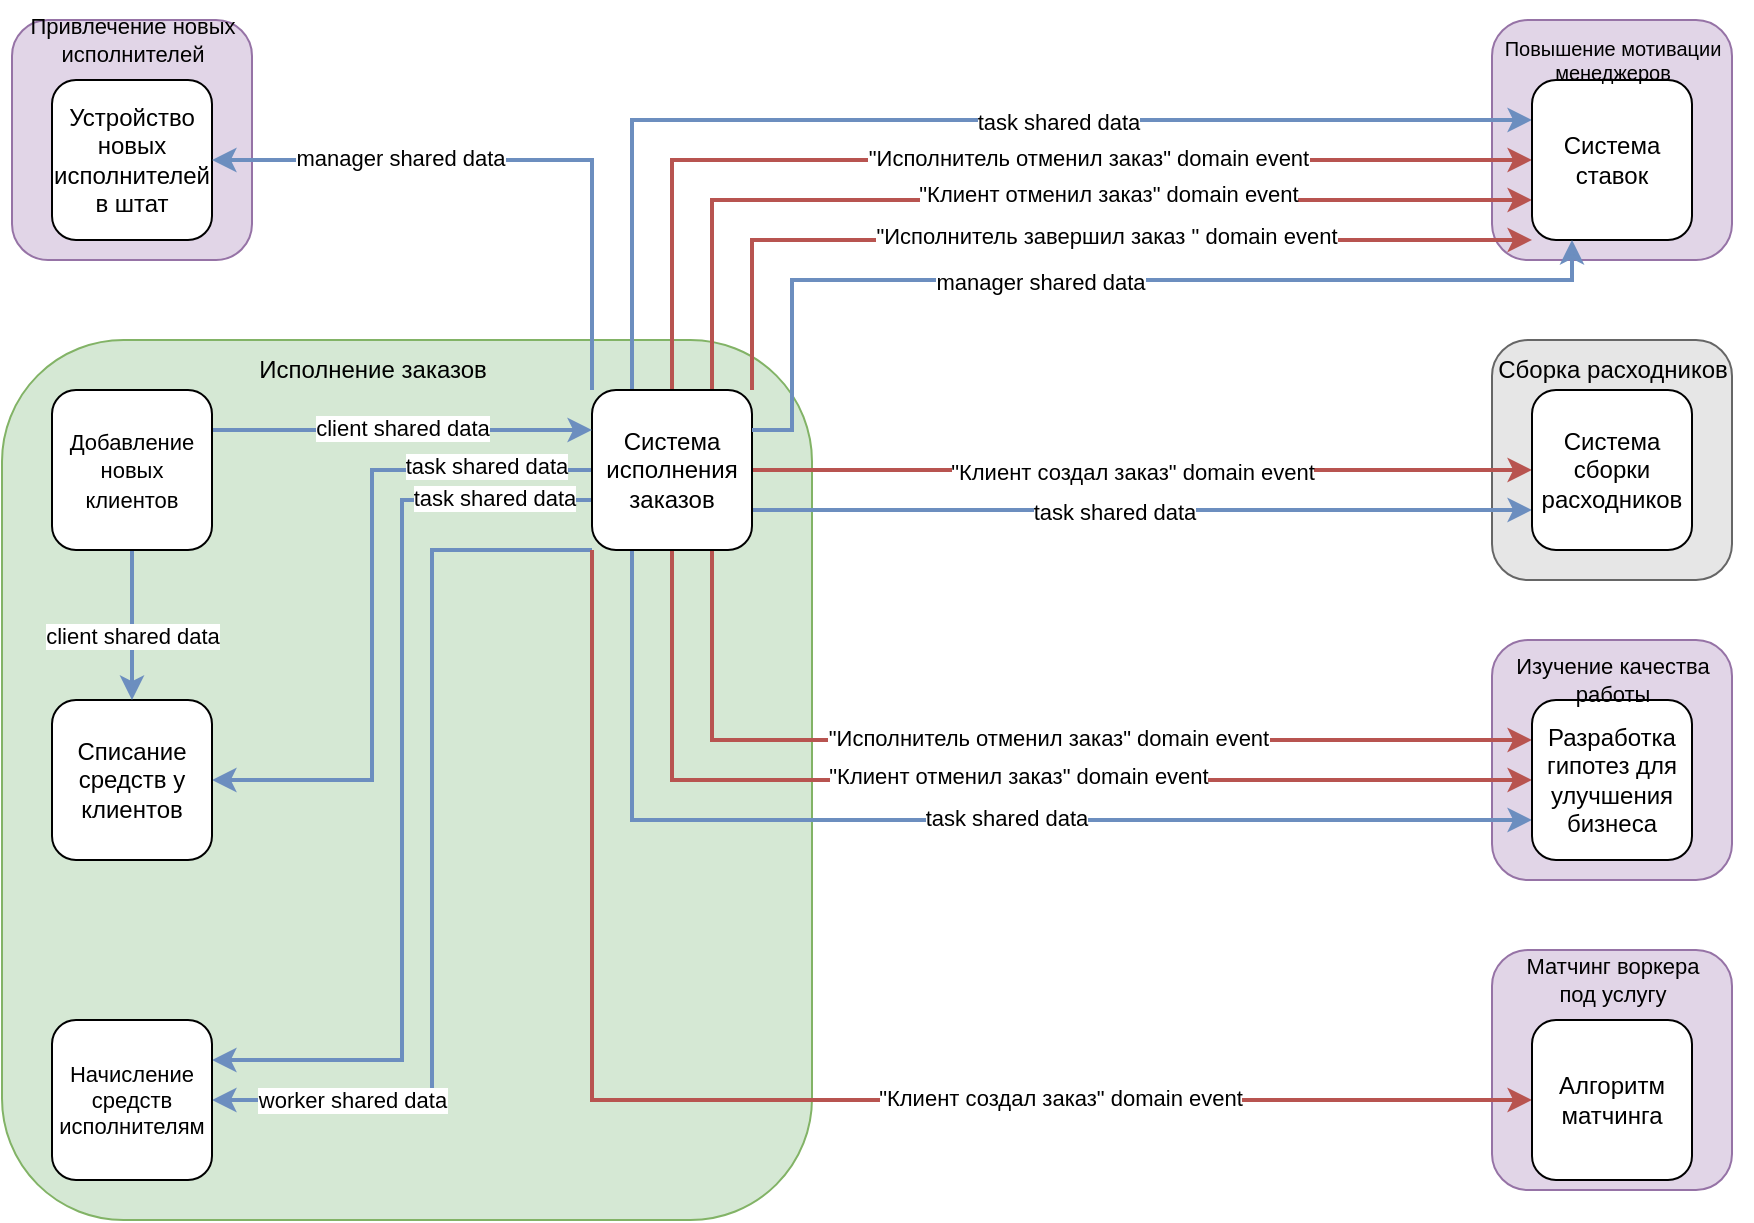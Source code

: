 <mxfile version="26.0.4">
  <diagram name="Страница — 1" id="VoO985jPRH64fFYadprU">
    <mxGraphModel dx="1793" dy="1055" grid="1" gridSize="10" guides="1" tooltips="1" connect="1" arrows="1" fold="1" page="1" pageScale="1" pageWidth="827" pageHeight="1169" math="0" shadow="0">
      <root>
        <mxCell id="0" />
        <mxCell id="1" parent="0" />
        <mxCell id="-d-Q6MeKnVGko1SuWgzG-1" value="" style="rounded=1;whiteSpace=wrap;html=1;fillColor=#d5e8d4;strokeColor=#82b366;" vertex="1" parent="1">
          <mxGeometry x="35" y="480" width="405" height="440" as="geometry" />
        </mxCell>
        <mxCell id="-d-Q6MeKnVGko1SuWgzG-13" value="" style="rounded=1;whiteSpace=wrap;html=1;fillColor=#e1d5e7;strokeColor=#9673a6;" vertex="1" parent="1">
          <mxGeometry x="40" y="320" width="120" height="120" as="geometry" />
        </mxCell>
        <mxCell id="-d-Q6MeKnVGko1SuWgzG-11" value="" style="rounded=1;whiteSpace=wrap;html=1;fillColor=#e1d5e7;strokeColor=#9673a6;" vertex="1" parent="1">
          <mxGeometry x="780" y="785" width="120" height="120" as="geometry" />
        </mxCell>
        <mxCell id="-d-Q6MeKnVGko1SuWgzG-9" value="" style="rounded=1;whiteSpace=wrap;html=1;fillColor=#e1d5e7;strokeColor=#9673a6;" vertex="1" parent="1">
          <mxGeometry x="780" y="630" width="120" height="120" as="geometry" />
        </mxCell>
        <mxCell id="-d-Q6MeKnVGko1SuWgzG-6" value="" style="rounded=1;whiteSpace=wrap;html=1;fillColor=#E6E6E6;strokeColor=#666666;fontColor=#333333;" vertex="1" parent="1">
          <mxGeometry x="780" y="480" width="120" height="120" as="geometry" />
        </mxCell>
        <mxCell id="-d-Q6MeKnVGko1SuWgzG-8" value="Сборка расходников" style="text;html=1;align=center;verticalAlign=middle;resizable=0;points=[];autosize=1;strokeColor=none;fillColor=none;" vertex="1" parent="1">
          <mxGeometry x="770" y="480" width="140" height="30" as="geometry" />
        </mxCell>
        <mxCell id="HScQauIaBA3DNNaaYkHM-6" value="" style="rounded=1;whiteSpace=wrap;html=1;fillColor=#e1d5e7;strokeColor=#9673a6;" parent="1" vertex="1">
          <mxGeometry x="780" y="320" width="120" height="120" as="geometry" />
        </mxCell>
        <mxCell id="FXwzLCWcbfkPv1vozMQk-4" value="Устройство новых исполнителей в штат" style="whiteSpace=wrap;html=1;aspect=fixed;rounded=1;" parent="1" vertex="1">
          <mxGeometry x="60" y="350" width="80" height="80" as="geometry" />
        </mxCell>
        <mxCell id="FXwzLCWcbfkPv1vozMQk-10" style="edgeStyle=orthogonalEdgeStyle;rounded=0;orthogonalLoop=1;jettySize=auto;html=1;entryX=0;entryY=0.75;entryDx=0;entryDy=0;fillColor=#dae8fc;strokeColor=#6c8ebf;strokeWidth=2;exitX=1;exitY=0.75;exitDx=0;exitDy=0;" parent="1" source="FXwzLCWcbfkPv1vozMQk-5" target="FXwzLCWcbfkPv1vozMQk-6" edge="1">
          <mxGeometry relative="1" as="geometry" />
        </mxCell>
        <mxCell id="FXwzLCWcbfkPv1vozMQk-11" value="task shared data" style="edgeLabel;html=1;align=center;verticalAlign=middle;resizable=0;points=[];" parent="FXwzLCWcbfkPv1vozMQk-10" vertex="1" connectable="0">
          <mxGeometry x="-0.073" y="-1" relative="1" as="geometry">
            <mxPoint as="offset" />
          </mxGeometry>
        </mxCell>
        <mxCell id="FXwzLCWcbfkPv1vozMQk-12" style="edgeStyle=orthogonalEdgeStyle;rounded=0;orthogonalLoop=1;jettySize=auto;html=1;entryX=0;entryY=0.75;entryDx=0;entryDy=0;strokeColor=#6c8ebf;strokeWidth=2;align=center;verticalAlign=middle;fontFamily=Helvetica;fontSize=11;fontColor=default;labelBackgroundColor=default;endArrow=classic;fillColor=#dae8fc;exitX=0.25;exitY=1;exitDx=0;exitDy=0;" parent="1" source="FXwzLCWcbfkPv1vozMQk-5" target="FXwzLCWcbfkPv1vozMQk-8" edge="1">
          <mxGeometry relative="1" as="geometry">
            <Array as="points">
              <mxPoint x="350" y="720" />
            </Array>
          </mxGeometry>
        </mxCell>
        <mxCell id="FXwzLCWcbfkPv1vozMQk-13" value="task shared data" style="edgeLabel;html=1;align=center;verticalAlign=middle;resizable=0;points=[];rounded=0;strokeColor=#6c8ebf;strokeWidth=2;fontFamily=Helvetica;fontSize=11;fontColor=default;labelBackgroundColor=default;fillColor=#dae8fc;" parent="FXwzLCWcbfkPv1vozMQk-12" vertex="1" connectable="0">
          <mxGeometry x="0.373" y="1" relative="1" as="geometry">
            <mxPoint x="-80" as="offset" />
          </mxGeometry>
        </mxCell>
        <mxCell id="FXwzLCWcbfkPv1vozMQk-14" style="edgeStyle=orthogonalEdgeStyle;rounded=0;orthogonalLoop=1;jettySize=auto;html=1;entryX=0;entryY=0.25;entryDx=0;entryDy=0;strokeColor=#6c8ebf;strokeWidth=2;align=center;verticalAlign=middle;fontFamily=Helvetica;fontSize=11;fontColor=default;labelBackgroundColor=default;endArrow=classic;fillColor=#dae8fc;exitX=0.25;exitY=0;exitDx=0;exitDy=0;" parent="1" source="FXwzLCWcbfkPv1vozMQk-5" target="FXwzLCWcbfkPv1vozMQk-9" edge="1">
          <mxGeometry relative="1" as="geometry" />
        </mxCell>
        <mxCell id="FXwzLCWcbfkPv1vozMQk-15" value="task shared data" style="edgeLabel;html=1;align=center;verticalAlign=middle;resizable=0;points=[];rounded=0;strokeColor=#6c8ebf;strokeWidth=2;fontFamily=Helvetica;fontSize=11;fontColor=default;labelBackgroundColor=default;fillColor=#dae8fc;" parent="FXwzLCWcbfkPv1vozMQk-14" vertex="1" connectable="0">
          <mxGeometry x="-0.015" y="-1" relative="1" as="geometry">
            <mxPoint x="60" as="offset" />
          </mxGeometry>
        </mxCell>
        <mxCell id="FXwzLCWcbfkPv1vozMQk-16" style="edgeStyle=orthogonalEdgeStyle;rounded=0;orthogonalLoop=1;jettySize=auto;html=1;entryX=0;entryY=0.5;entryDx=0;entryDy=0;strokeWidth=2;fillColor=#f8cecc;strokeColor=#b85450;exitX=1;exitY=0.5;exitDx=0;exitDy=0;" parent="1" source="FXwzLCWcbfkPv1vozMQk-5" target="FXwzLCWcbfkPv1vozMQk-6" edge="1">
          <mxGeometry relative="1" as="geometry">
            <mxPoint x="410" y="380" as="sourcePoint" />
            <Array as="points">
              <mxPoint x="610" y="545" />
              <mxPoint x="610" y="545" />
            </Array>
          </mxGeometry>
        </mxCell>
        <mxCell id="FXwzLCWcbfkPv1vozMQk-17" value="&quot;Клиент создал заказ&quot; domain event" style="edgeLabel;html=1;align=center;verticalAlign=middle;resizable=0;points=[];" parent="FXwzLCWcbfkPv1vozMQk-16" vertex="1" connectable="0">
          <mxGeometry x="-0.025" y="-1" relative="1" as="geometry">
            <mxPoint as="offset" />
          </mxGeometry>
        </mxCell>
        <mxCell id="FXwzLCWcbfkPv1vozMQk-18" style="edgeStyle=orthogonalEdgeStyle;rounded=0;orthogonalLoop=1;jettySize=auto;html=1;exitX=0.5;exitY=1;exitDx=0;exitDy=0;entryX=0;entryY=0.5;entryDx=0;entryDy=0;strokeColor=#b85450;strokeWidth=2;align=center;verticalAlign=middle;fontFamily=Helvetica;fontSize=11;fontColor=default;labelBackgroundColor=default;endArrow=classic;fillColor=#f8cecc;" parent="1" source="FXwzLCWcbfkPv1vozMQk-5" target="FXwzLCWcbfkPv1vozMQk-8" edge="1">
          <mxGeometry relative="1" as="geometry">
            <Array as="points">
              <mxPoint x="370" y="700" />
            </Array>
          </mxGeometry>
        </mxCell>
        <mxCell id="FXwzLCWcbfkPv1vozMQk-19" value="&quot;Клиент отменил заказ&quot; domain event" style="edgeLabel;html=1;align=center;verticalAlign=middle;resizable=0;points=[];" parent="FXwzLCWcbfkPv1vozMQk-18" vertex="1" connectable="0">
          <mxGeometry x="-0.017" y="2" relative="1" as="geometry">
            <mxPoint x="20" as="offset" />
          </mxGeometry>
        </mxCell>
        <mxCell id="FXwzLCWcbfkPv1vozMQk-20" style="edgeStyle=orthogonalEdgeStyle;rounded=0;orthogonalLoop=1;jettySize=auto;html=1;exitX=0.75;exitY=1;exitDx=0;exitDy=0;entryX=0;entryY=0.25;entryDx=0;entryDy=0;strokeColor=#b85450;strokeWidth=2;align=center;verticalAlign=middle;fontFamily=Helvetica;fontSize=11;fontColor=default;labelBackgroundColor=default;endArrow=classic;fillColor=#f8cecc;" parent="1" source="FXwzLCWcbfkPv1vozMQk-5" target="FXwzLCWcbfkPv1vozMQk-8" edge="1">
          <mxGeometry relative="1" as="geometry">
            <Array as="points">
              <mxPoint x="390" y="680" />
            </Array>
          </mxGeometry>
        </mxCell>
        <mxCell id="FXwzLCWcbfkPv1vozMQk-21" value="&quot;Исполнитель отменил заказ&quot; domain event" style="edgeLabel;html=1;align=center;verticalAlign=middle;resizable=0;points=[];rounded=0;strokeColor=#b85450;strokeWidth=2;fontFamily=Helvetica;fontSize=11;fontColor=default;labelBackgroundColor=default;fillColor=#f8cecc;" parent="FXwzLCWcbfkPv1vozMQk-20" vertex="1" connectable="0">
          <mxGeometry x="-0.308" y="1" relative="1" as="geometry">
            <mxPoint x="88" as="offset" />
          </mxGeometry>
        </mxCell>
        <mxCell id="FXwzLCWcbfkPv1vozMQk-22" style="edgeStyle=orthogonalEdgeStyle;rounded=0;orthogonalLoop=1;jettySize=auto;html=1;strokeColor=#b85450;strokeWidth=2;align=center;verticalAlign=middle;fontFamily=Helvetica;fontSize=11;fontColor=default;labelBackgroundColor=default;endArrow=classic;fillColor=#f8cecc;entryX=0;entryY=0.5;entryDx=0;entryDy=0;" parent="1" source="FXwzLCWcbfkPv1vozMQk-5" target="FXwzLCWcbfkPv1vozMQk-9" edge="1">
          <mxGeometry relative="1" as="geometry">
            <mxPoint x="680" y="420" as="targetPoint" />
            <Array as="points">
              <mxPoint x="370" y="390" />
            </Array>
          </mxGeometry>
        </mxCell>
        <mxCell id="FXwzLCWcbfkPv1vozMQk-24" value="&quot;Исполнитель отменил заказ&quot; domain event" style="edgeLabel;html=1;align=center;verticalAlign=middle;resizable=0;points=[];" parent="FXwzLCWcbfkPv1vozMQk-22" vertex="1" connectable="0">
          <mxGeometry x="-0.329" y="-3" relative="1" as="geometry">
            <mxPoint x="140" y="-4" as="offset" />
          </mxGeometry>
        </mxCell>
        <mxCell id="FXwzLCWcbfkPv1vozMQk-25" style="edgeStyle=orthogonalEdgeStyle;rounded=0;orthogonalLoop=1;jettySize=auto;html=1;exitX=0.75;exitY=0;exitDx=0;exitDy=0;entryX=0;entryY=0.75;entryDx=0;entryDy=0;strokeColor=#b85450;strokeWidth=2;align=center;verticalAlign=middle;fontFamily=Helvetica;fontSize=11;fontColor=default;labelBackgroundColor=default;endArrow=classic;fillColor=#f8cecc;" parent="1" source="FXwzLCWcbfkPv1vozMQk-5" target="FXwzLCWcbfkPv1vozMQk-9" edge="1">
          <mxGeometry relative="1" as="geometry">
            <Array as="points">
              <mxPoint x="390" y="410" />
            </Array>
          </mxGeometry>
        </mxCell>
        <mxCell id="FXwzLCWcbfkPv1vozMQk-26" value="&quot;Клиент отменил заказ&quot; domain event" style="edgeLabel;html=1;align=center;verticalAlign=middle;resizable=0;points=[];rounded=0;strokeColor=#b85450;strokeWidth=2;fontFamily=Helvetica;fontSize=11;fontColor=default;labelBackgroundColor=default;fillColor=#f8cecc;" parent="FXwzLCWcbfkPv1vozMQk-25" vertex="1" connectable="0">
          <mxGeometry x="-0.552" y="3" relative="1" as="geometry">
            <mxPoint x="180" as="offset" />
          </mxGeometry>
        </mxCell>
        <mxCell id="FXwzLCWcbfkPv1vozMQk-29" style="edgeStyle=orthogonalEdgeStyle;rounded=0;orthogonalLoop=1;jettySize=auto;html=1;exitX=1;exitY=0;exitDx=0;exitDy=0;entryX=0;entryY=1;entryDx=0;entryDy=0;strokeColor=#b85450;strokeWidth=2;align=center;verticalAlign=middle;fontFamily=Helvetica;fontSize=11;fontColor=default;labelBackgroundColor=default;endArrow=classic;fillColor=#f8cecc;" parent="1" source="FXwzLCWcbfkPv1vozMQk-5" target="FXwzLCWcbfkPv1vozMQk-9" edge="1">
          <mxGeometry relative="1" as="geometry">
            <Array as="points">
              <mxPoint x="410" y="430" />
            </Array>
          </mxGeometry>
        </mxCell>
        <mxCell id="FXwzLCWcbfkPv1vozMQk-31" value="&quot;Исполнитель завершил заказ&lt;span style=&quot;color: light-dark(rgb(0, 0, 0), rgb(255, 255, 255));&quot;&gt;&amp;nbsp;&quot; domain event&lt;/span&gt;" style="edgeLabel;html=1;align=center;verticalAlign=middle;resizable=0;points=[];labelBackgroundColor=default;" parent="FXwzLCWcbfkPv1vozMQk-29" vertex="1" connectable="0">
          <mxGeometry x="-0.817" y="-1" relative="1" as="geometry">
            <mxPoint x="176" y="-35" as="offset" />
          </mxGeometry>
        </mxCell>
        <mxCell id="22VAuJL9Of5hzlI6LCMu-8" style="edgeStyle=orthogonalEdgeStyle;rounded=0;orthogonalLoop=1;jettySize=auto;html=1;entryX=1;entryY=0.5;entryDx=0;entryDy=0;exitX=0;exitY=0;exitDx=0;exitDy=0;strokeColor=#6c8ebf;strokeWidth=2;align=center;verticalAlign=middle;fontFamily=Helvetica;fontSize=11;fontColor=default;labelBackgroundColor=default;endArrow=classic;fillColor=#dae8fc;" parent="1" source="FXwzLCWcbfkPv1vozMQk-5" target="FXwzLCWcbfkPv1vozMQk-4" edge="1">
          <mxGeometry relative="1" as="geometry" />
        </mxCell>
        <mxCell id="22VAuJL9Of5hzlI6LCMu-9" value="manager shared data" style="edgeLabel;html=1;align=center;verticalAlign=middle;resizable=0;points=[];rounded=0;strokeColor=#6c8ebf;strokeWidth=2;fontFamily=Helvetica;fontSize=11;fontColor=default;labelBackgroundColor=default;fillColor=#dae8fc;" parent="22VAuJL9Of5hzlI6LCMu-8" vertex="1" connectable="0">
          <mxGeometry x="0.384" y="2" relative="1" as="geometry">
            <mxPoint y="-3" as="offset" />
          </mxGeometry>
        </mxCell>
        <mxCell id="oCAEOJP_YbTLE_1cRwXH-3" style="edgeStyle=orthogonalEdgeStyle;rounded=0;orthogonalLoop=1;jettySize=auto;html=1;exitX=0;exitY=1;exitDx=0;exitDy=0;entryX=1;entryY=0.5;entryDx=0;entryDy=0;strokeColor=#6c8ebf;strokeWidth=2;align=center;verticalAlign=middle;fontFamily=Helvetica;fontSize=11;fontColor=default;labelBackgroundColor=default;endArrow=classic;fillColor=#dae8fc;" parent="1" source="FXwzLCWcbfkPv1vozMQk-5" target="oCAEOJP_YbTLE_1cRwXH-2" edge="1">
          <mxGeometry relative="1" as="geometry">
            <Array as="points">
              <mxPoint x="250" y="585" />
              <mxPoint x="250" y="860" />
            </Array>
          </mxGeometry>
        </mxCell>
        <mxCell id="oCAEOJP_YbTLE_1cRwXH-4" value="worker shared data" style="edgeLabel;html=1;align=center;verticalAlign=middle;resizable=0;points=[];" parent="oCAEOJP_YbTLE_1cRwXH-3" vertex="1" connectable="0">
          <mxGeometry x="-0.333" y="-2" relative="1" as="geometry">
            <mxPoint x="-38" y="200" as="offset" />
          </mxGeometry>
        </mxCell>
        <mxCell id="oCAEOJP_YbTLE_1cRwXH-5" style="edgeStyle=orthogonalEdgeStyle;rounded=0;orthogonalLoop=1;jettySize=auto;html=1;exitX=0;exitY=1;exitDx=0;exitDy=0;entryX=0;entryY=0.5;entryDx=0;entryDy=0;strokeColor=#b85450;strokeWidth=2;align=center;verticalAlign=middle;fontFamily=Helvetica;fontSize=11;fontColor=default;labelBackgroundColor=default;endArrow=classic;fillColor=#f8cecc;" parent="1" source="FXwzLCWcbfkPv1vozMQk-5" target="oCAEOJP_YbTLE_1cRwXH-1" edge="1">
          <mxGeometry relative="1" as="geometry" />
        </mxCell>
        <mxCell id="oCAEOJP_YbTLE_1cRwXH-6" value="&quot;Клиент создал заказ&quot; domain event" style="edgeLabel;html=1;align=center;verticalAlign=middle;resizable=0;points=[];" parent="oCAEOJP_YbTLE_1cRwXH-5" vertex="1" connectable="0">
          <mxGeometry x="0.366" y="-2" relative="1" as="geometry">
            <mxPoint y="-3" as="offset" />
          </mxGeometry>
        </mxCell>
        <mxCell id="HScQauIaBA3DNNaaYkHM-1" style="edgeStyle=orthogonalEdgeStyle;rounded=0;orthogonalLoop=1;jettySize=auto;html=1;entryX=1;entryY=0.5;entryDx=0;entryDy=0;strokeColor=#6c8ebf;strokeWidth=2;align=center;verticalAlign=middle;fontFamily=Helvetica;fontSize=11;fontColor=default;labelBackgroundColor=default;endArrow=classic;fillColor=#dae8fc;" parent="1" source="FXwzLCWcbfkPv1vozMQk-5" target="FXwzLCWcbfkPv1vozMQk-7" edge="1">
          <mxGeometry relative="1" as="geometry">
            <Array as="points">
              <mxPoint x="220" y="545" />
              <mxPoint x="220" y="700" />
            </Array>
          </mxGeometry>
        </mxCell>
        <mxCell id="HScQauIaBA3DNNaaYkHM-3" value="task shared data" style="edgeLabel;html=1;align=center;verticalAlign=middle;resizable=0;points=[];" parent="HScQauIaBA3DNNaaYkHM-1" vertex="1" connectable="0">
          <mxGeometry x="-0.586" y="-1" relative="1" as="geometry">
            <mxPoint x="18" y="-1" as="offset" />
          </mxGeometry>
        </mxCell>
        <mxCell id="HScQauIaBA3DNNaaYkHM-2" style="edgeStyle=orthogonalEdgeStyle;rounded=0;orthogonalLoop=1;jettySize=auto;html=1;entryX=1;entryY=0.25;entryDx=0;entryDy=0;strokeColor=#6c8ebf;strokeWidth=2;align=center;verticalAlign=middle;fontFamily=Helvetica;fontSize=11;fontColor=default;labelBackgroundColor=default;endArrow=classic;fillColor=#dae8fc;" parent="1" source="FXwzLCWcbfkPv1vozMQk-5" target="oCAEOJP_YbTLE_1cRwXH-2" edge="1">
          <mxGeometry relative="1" as="geometry">
            <Array as="points">
              <mxPoint x="235" y="560" />
              <mxPoint x="235" y="840" />
            </Array>
          </mxGeometry>
        </mxCell>
        <mxCell id="HScQauIaBA3DNNaaYkHM-4" value="task shared data" style="edgeLabel;html=1;align=center;verticalAlign=middle;resizable=0;points=[];" parent="HScQauIaBA3DNNaaYkHM-2" vertex="1" connectable="0">
          <mxGeometry x="-0.705" y="4" relative="1" as="geometry">
            <mxPoint x="20" y="-5" as="offset" />
          </mxGeometry>
        </mxCell>
        <mxCell id="FXwzLCWcbfkPv1vozMQk-5" value="Система исполнения заказов" style="whiteSpace=wrap;html=1;aspect=fixed;rounded=1;strokeColor=default;align=center;verticalAlign=middle;fontFamily=Helvetica;fontSize=12;fontColor=default;fillColor=default;" parent="1" vertex="1">
          <mxGeometry x="330" y="505" width="80" height="80" as="geometry" />
        </mxCell>
        <mxCell id="FXwzLCWcbfkPv1vozMQk-6" value="Система сборки расходников" style="whiteSpace=wrap;html=1;aspect=fixed;rounded=1;strokeColor=default;align=center;verticalAlign=middle;fontFamily=Helvetica;fontSize=12;fontColor=default;fillColor=default;" parent="1" vertex="1">
          <mxGeometry x="800" y="505" width="80" height="80" as="geometry" />
        </mxCell>
        <mxCell id="FXwzLCWcbfkPv1vozMQk-7" value="Списание средств у клиентов" style="whiteSpace=wrap;html=1;aspect=fixed;rounded=1;strokeColor=default;align=center;verticalAlign=middle;fontFamily=Helvetica;fontSize=12;fontColor=default;fillColor=default;" parent="1" vertex="1">
          <mxGeometry x="60" y="660" width="80" height="80" as="geometry" />
        </mxCell>
        <mxCell id="FXwzLCWcbfkPv1vozMQk-8" value="Разработка гипотез для улучшения бизнеса" style="whiteSpace=wrap;html=1;aspect=fixed;rounded=1;strokeColor=default;align=center;verticalAlign=middle;fontFamily=Helvetica;fontSize=12;fontColor=default;fillColor=default;" parent="1" vertex="1">
          <mxGeometry x="800" y="660" width="80" height="80" as="geometry" />
        </mxCell>
        <mxCell id="FXwzLCWcbfkPv1vozMQk-9" value="Система ставок" style="whiteSpace=wrap;html=1;aspect=fixed;rounded=1;strokeColor=default;align=center;verticalAlign=middle;fontFamily=Helvetica;fontSize=12;fontColor=default;fillColor=default;" parent="1" vertex="1">
          <mxGeometry x="800" y="350" width="80" height="80" as="geometry" />
        </mxCell>
        <mxCell id="22VAuJL9Of5hzlI6LCMu-4" style="edgeStyle=orthogonalEdgeStyle;rounded=0;orthogonalLoop=1;jettySize=auto;html=1;entryX=0;entryY=0.25;entryDx=0;entryDy=0;strokeColor=#6c8ebf;strokeWidth=2;align=center;verticalAlign=middle;fontFamily=Helvetica;fontSize=11;fontColor=default;labelBackgroundColor=default;endArrow=classic;fillColor=#dae8fc;exitX=1;exitY=0.25;exitDx=0;exitDy=0;" parent="1" source="22VAuJL9Of5hzlI6LCMu-3" target="FXwzLCWcbfkPv1vozMQk-5" edge="1">
          <mxGeometry relative="1" as="geometry" />
        </mxCell>
        <mxCell id="22VAuJL9Of5hzlI6LCMu-5" value="client shared data" style="edgeLabel;html=1;align=center;verticalAlign=middle;resizable=0;points=[];rounded=0;strokeColor=#6c8ebf;strokeWidth=2;fontFamily=Helvetica;fontSize=11;fontColor=default;labelBackgroundColor=default;fillColor=#dae8fc;" parent="22VAuJL9Of5hzlI6LCMu-4" vertex="1" connectable="0">
          <mxGeometry x="-0.003" y="1" relative="1" as="geometry">
            <mxPoint as="offset" />
          </mxGeometry>
        </mxCell>
        <mxCell id="22VAuJL9Of5hzlI6LCMu-6" style="edgeStyle=orthogonalEdgeStyle;rounded=0;orthogonalLoop=1;jettySize=auto;html=1;strokeColor=#6c8ebf;strokeWidth=2;align=center;verticalAlign=middle;fontFamily=Helvetica;fontSize=11;fontColor=default;labelBackgroundColor=default;endArrow=classic;fillColor=#dae8fc;entryX=0.5;entryY=0;entryDx=0;entryDy=0;" parent="1" source="22VAuJL9Of5hzlI6LCMu-3" target="FXwzLCWcbfkPv1vozMQk-7" edge="1">
          <mxGeometry relative="1" as="geometry">
            <mxPoint x="100" y="640" as="targetPoint" />
          </mxGeometry>
        </mxCell>
        <mxCell id="22VAuJL9Of5hzlI6LCMu-7" value="client shared data" style="edgeLabel;html=1;align=center;verticalAlign=middle;resizable=0;points=[];rounded=0;strokeColor=#6c8ebf;strokeWidth=2;fontFamily=Helvetica;fontSize=11;fontColor=default;labelBackgroundColor=default;fillColor=#dae8fc;" parent="22VAuJL9Of5hzlI6LCMu-6" vertex="1" connectable="0">
          <mxGeometry x="0.127" relative="1" as="geometry">
            <mxPoint as="offset" />
          </mxGeometry>
        </mxCell>
        <mxCell id="22VAuJL9Of5hzlI6LCMu-3" value="&lt;span style=&quot;font-size: 11px;&quot;&gt;Добавление новых клиентов&lt;/span&gt;" style="whiteSpace=wrap;html=1;aspect=fixed;rounded=1;" parent="1" vertex="1">
          <mxGeometry x="60" y="505" width="80" height="80" as="geometry" />
        </mxCell>
        <mxCell id="22VAuJL9Of5hzlI6LCMu-10" style="edgeStyle=orthogonalEdgeStyle;rounded=0;orthogonalLoop=1;jettySize=auto;html=1;entryX=0.25;entryY=1;entryDx=0;entryDy=0;exitX=1;exitY=0.25;exitDx=0;exitDy=0;strokeColor=#6c8ebf;strokeWidth=2;align=center;verticalAlign=middle;fontFamily=Helvetica;fontSize=11;fontColor=default;labelBackgroundColor=default;endArrow=classic;fillColor=#dae8fc;" parent="1" source="FXwzLCWcbfkPv1vozMQk-5" target="FXwzLCWcbfkPv1vozMQk-9" edge="1">
          <mxGeometry relative="1" as="geometry">
            <mxPoint x="780" y="460" as="targetPoint" />
            <Array as="points">
              <mxPoint x="430" y="525" />
              <mxPoint x="430" y="450" />
              <mxPoint x="820" y="450" />
            </Array>
          </mxGeometry>
        </mxCell>
        <mxCell id="22VAuJL9Of5hzlI6LCMu-11" value="manager shared data" style="edgeLabel;html=1;align=center;verticalAlign=middle;resizable=0;points=[];" parent="22VAuJL9Of5hzlI6LCMu-10" vertex="1" connectable="0">
          <mxGeometry x="0.145" y="-1" relative="1" as="geometry">
            <mxPoint x="-70" as="offset" />
          </mxGeometry>
        </mxCell>
        <mxCell id="oCAEOJP_YbTLE_1cRwXH-1" value="Алгоритм матчинга" style="whiteSpace=wrap;html=1;aspect=fixed;rounded=1;strokeColor=default;align=center;verticalAlign=middle;fontFamily=Helvetica;fontSize=12;fontColor=default;fillColor=default;" parent="1" vertex="1">
          <mxGeometry x="800" y="820" width="80" height="80" as="geometry" />
        </mxCell>
        <mxCell id="oCAEOJP_YbTLE_1cRwXH-2" value="Начисление средств исполнителям" style="whiteSpace=wrap;html=1;aspect=fixed;rounded=1;strokeColor=default;align=center;verticalAlign=middle;fontFamily=Helvetica;fontSize=11;fontColor=default;fillColor=default;" parent="1" vertex="1">
          <mxGeometry x="60" y="820" width="80" height="80" as="geometry" />
        </mxCell>
        <mxCell id="-d-Q6MeKnVGko1SuWgzG-5" value="Исполнение заказов" style="text;html=1;align=center;verticalAlign=middle;resizable=0;points=[];autosize=1;strokeColor=none;fillColor=none;" vertex="1" parent="1">
          <mxGeometry x="150" y="480" width="140" height="30" as="geometry" />
        </mxCell>
        <mxCell id="-d-Q6MeKnVGko1SuWgzG-14" value="Привлечение новых&lt;div&gt;исполнителей&lt;/div&gt;" style="text;html=1;align=center;verticalAlign=middle;resizable=0;points=[];autosize=1;strokeColor=none;fillColor=none;fontSize=11;" vertex="1" parent="1">
          <mxGeometry x="35" y="310" width="130" height="40" as="geometry" />
        </mxCell>
        <mxCell id="-d-Q6MeKnVGko1SuWgzG-16" value="Повышение мотивации&lt;div&gt;менеджеров&lt;/div&gt;" style="text;html=1;align=center;verticalAlign=middle;resizable=0;points=[];autosize=1;strokeColor=none;fillColor=none;fontSize=10;" vertex="1" parent="1">
          <mxGeometry x="775" y="320" width="130" height="40" as="geometry" />
        </mxCell>
        <mxCell id="-d-Q6MeKnVGko1SuWgzG-10" value="Изучение качества&lt;div&gt;работы&lt;/div&gt;" style="text;html=1;align=center;verticalAlign=middle;resizable=0;points=[];autosize=1;strokeColor=none;fillColor=none;fontSize=11;" vertex="1" parent="1">
          <mxGeometry x="780" y="630" width="120" height="40" as="geometry" />
        </mxCell>
        <mxCell id="-d-Q6MeKnVGko1SuWgzG-12" value="Матчинг воркера&lt;div&gt;под услугу&lt;/div&gt;" style="text;html=1;align=center;verticalAlign=middle;resizable=0;points=[];autosize=1;strokeColor=none;fillColor=none;fontSize=11;" vertex="1" parent="1">
          <mxGeometry x="785" y="780" width="110" height="40" as="geometry" />
        </mxCell>
      </root>
    </mxGraphModel>
  </diagram>
</mxfile>
